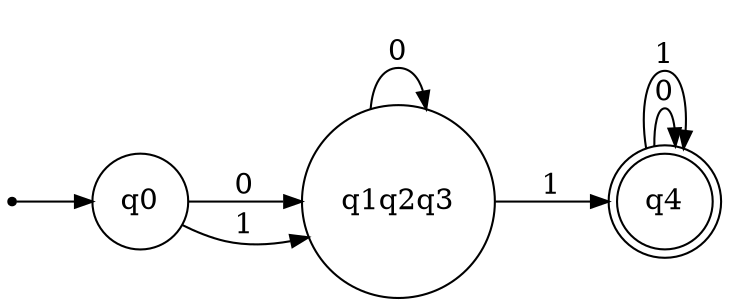 digraph {
	ranksep=0.5 size="(8, 8)"
	rankdir=LR
	Initial [label="" fontsize=14.0 shape=point]
	q0 [fontsize=14.0 shape=circle]
	q1q2q3 [fontsize=14.0 shape=circle]
	q4 [fontsize=14.0 shape=doublecircle]
	Initial -> q0 [arrowsize=0.85]
	q0 -> q1q2q3 [label=" 0 " arrowsize=0.85 fontsize=14.0]
	q0 -> q1q2q3 [label=" 1 " arrowsize=0.85 fontsize=14.0]
	q1q2q3 -> q1q2q3 [label=" 0 " arrowsize=0.85 fontsize=14.0]
	q1q2q3 -> q4 [label=" 1 " arrowsize=0.85 fontsize=14.0]
	q4 -> q4 [label=" 0 " arrowsize=0.85 fontsize=14.0]
	q4 -> q4 [label=" 1 " arrowsize=0.85 fontsize=14.0]
}
